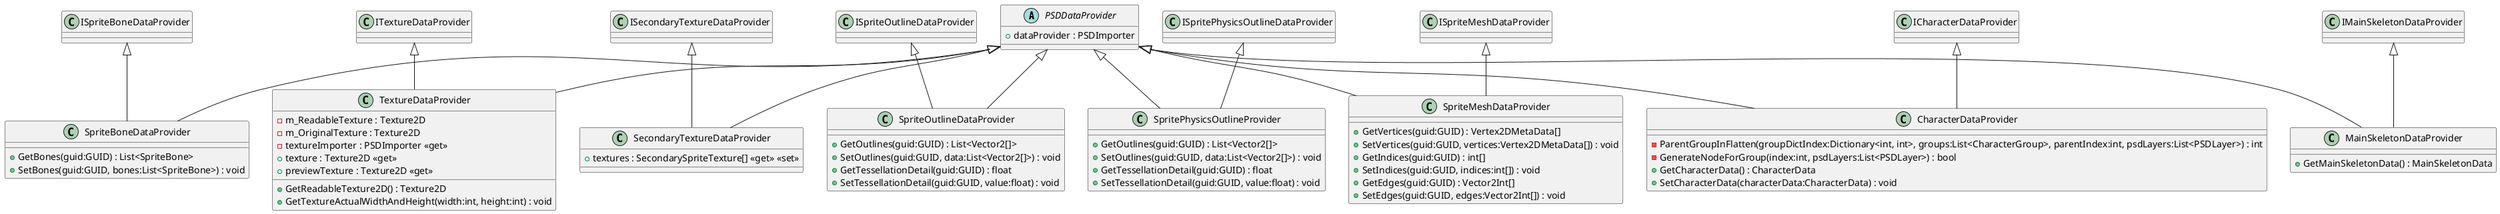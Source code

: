 @startuml
abstract class PSDDataProvider {
    + dataProvider : PSDImporter
}
class SpriteBoneDataProvider {
    + GetBones(guid:GUID) : List<SpriteBone>
    + SetBones(guid:GUID, bones:List<SpriteBone>) : void
}
class TextureDataProvider {
    - m_ReadableTexture : Texture2D
    - m_OriginalTexture : Texture2D
    - textureImporter : PSDImporter <<get>>
    + texture : Texture2D <<get>>
    + previewTexture : Texture2D <<get>>
    + GetReadableTexture2D() : Texture2D
    + GetTextureActualWidthAndHeight(width:int, height:int) : void
}
class SecondaryTextureDataProvider {
    + textures : SecondarySpriteTexture[] <<get>> <<set>>
}
class SpriteOutlineDataProvider {
    + GetOutlines(guid:GUID) : List<Vector2[]>
    + SetOutlines(guid:GUID, data:List<Vector2[]>) : void
    + GetTessellationDetail(guid:GUID) : float
    + SetTessellationDetail(guid:GUID, value:float) : void
}
class SpritePhysicsOutlineProvider {
    + GetOutlines(guid:GUID) : List<Vector2[]>
    + SetOutlines(guid:GUID, data:List<Vector2[]>) : void
    + GetTessellationDetail(guid:GUID) : float
    + SetTessellationDetail(guid:GUID, value:float) : void
}
class SpriteMeshDataProvider {
    + GetVertices(guid:GUID) : Vertex2DMetaData[]
    + SetVertices(guid:GUID, vertices:Vertex2DMetaData[]) : void
    + GetIndices(guid:GUID) : int[]
    + SetIndices(guid:GUID, indices:int[]) : void
    + GetEdges(guid:GUID) : Vector2Int[]
    + SetEdges(guid:GUID, edges:Vector2Int[]) : void
}
class CharacterDataProvider {
    - ParentGroupInFlatten(groupDictIndex:Dictionary<int, int>, groups:List<CharacterGroup>, parentIndex:int, psdLayers:List<PSDLayer>) : int
    - GenerateNodeForGroup(index:int, psdLayers:List<PSDLayer>) : bool
    + GetCharacterData() : CharacterData
    + SetCharacterData(characterData:CharacterData) : void
}
class MainSkeletonDataProvider {
    + GetMainSkeletonData() : MainSkeletonData
}
PSDDataProvider <|-- SpriteBoneDataProvider
ISpriteBoneDataProvider <|-- SpriteBoneDataProvider
PSDDataProvider <|-- TextureDataProvider
ITextureDataProvider <|-- TextureDataProvider
PSDDataProvider <|-- SecondaryTextureDataProvider
ISecondaryTextureDataProvider <|-- SecondaryTextureDataProvider
PSDDataProvider <|-- SpriteOutlineDataProvider
ISpriteOutlineDataProvider <|-- SpriteOutlineDataProvider
PSDDataProvider <|-- SpritePhysicsOutlineProvider
ISpritePhysicsOutlineDataProvider <|-- SpritePhysicsOutlineProvider
PSDDataProvider <|-- SpriteMeshDataProvider
ISpriteMeshDataProvider <|-- SpriteMeshDataProvider
PSDDataProvider <|-- CharacterDataProvider
ICharacterDataProvider <|-- CharacterDataProvider
PSDDataProvider <|-- MainSkeletonDataProvider
IMainSkeletonDataProvider <|-- MainSkeletonDataProvider
@enduml
